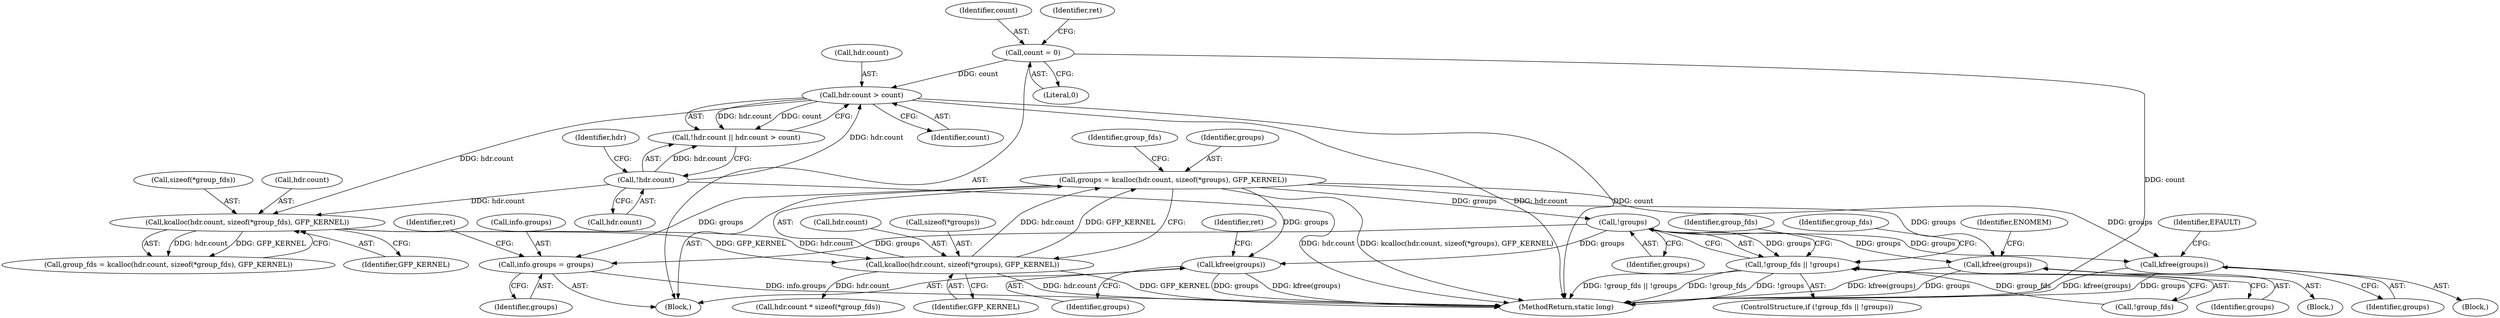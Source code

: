 digraph "0_linux_05692d7005a364add85c6e25a6c4447ce08f913a@API" {
"1001202" [label="(Call,groups = kcalloc(hdr.count, sizeof(*groups), GFP_KERNEL))"];
"1001204" [label="(Call,kcalloc(hdr.count, sizeof(*groups), GFP_KERNEL))"];
"1001194" [label="(Call,kcalloc(hdr.count, sizeof(*group_fds), GFP_KERNEL))"];
"1001184" [label="(Call,hdr.count > count)"];
"1001180" [label="(Call,!hdr.count)"];
"1001111" [label="(Call,count = 0)"];
"1001216" [label="(Call,!groups)"];
"1001213" [label="(Call,!group_fds || !groups)"];
"1001221" [label="(Call,kfree(groups))"];
"1001244" [label="(Call,kfree(groups))"];
"1001324" [label="(Call,info.groups = groups)"];
"1001373" [label="(Call,kfree(groups))"];
"1001216" [label="(Call,!groups)"];
"1001225" [label="(Identifier,ENOMEM)"];
"1001214" [label="(Call,!group_fds)"];
"1001192" [label="(Call,group_fds = kcalloc(hdr.count, sizeof(*group_fds), GFP_KERNEL))"];
"1001180" [label="(Call,!hdr.count)"];
"1001213" [label="(Call,!group_fds || !groups)"];
"1001222" [label="(Identifier,groups)"];
"1001203" [label="(Identifier,groups)"];
"1001201" [label="(Identifier,GFP_KERNEL)"];
"1001184" [label="(Call,hdr.count > count)"];
"1001241" [label="(Block,)"];
"1001215" [label="(Identifier,group_fds)"];
"1001204" [label="(Call,kcalloc(hdr.count, sizeof(*groups), GFP_KERNEL))"];
"1001380" [label="(MethodReturn,static long)"];
"1001194" [label="(Call,kcalloc(hdr.count, sizeof(*group_fds), GFP_KERNEL))"];
"1001328" [label="(Identifier,groups)"];
"1001234" [label="(Call,hdr.count * sizeof(*group_fds))"];
"1001100" [label="(Block,)"];
"1001198" [label="(Call,sizeof(*group_fds))"];
"1001245" [label="(Identifier,groups)"];
"1001220" [label="(Identifier,group_fds)"];
"1001205" [label="(Call,hdr.count)"];
"1001218" [label="(Block,)"];
"1001324" [label="(Call,info.groups = groups)"];
"1001330" [label="(Identifier,ret)"];
"1001188" [label="(Identifier,count)"];
"1001195" [label="(Call,hdr.count)"];
"1001373" [label="(Call,kfree(groups))"];
"1001185" [label="(Call,hdr.count)"];
"1001217" [label="(Identifier,groups)"];
"1001211" [label="(Identifier,GFP_KERNEL)"];
"1001376" [label="(Identifier,ret)"];
"1001202" [label="(Call,groups = kcalloc(hdr.count, sizeof(*groups), GFP_KERNEL))"];
"1001111" [label="(Call,count = 0)"];
"1001228" [label="(Identifier,group_fds)"];
"1001325" [label="(Call,info.groups)"];
"1001208" [label="(Call,sizeof(*groups))"];
"1001248" [label="(Identifier,EFAULT)"];
"1001221" [label="(Call,kfree(groups))"];
"1001244" [label="(Call,kfree(groups))"];
"1001179" [label="(Call,!hdr.count || hdr.count > count)"];
"1001181" [label="(Call,hdr.count)"];
"1001186" [label="(Identifier,hdr)"];
"1001113" [label="(Literal,0)"];
"1001212" [label="(ControlStructure,if (!group_fds || !groups))"];
"1001374" [label="(Identifier,groups)"];
"1001112" [label="(Identifier,count)"];
"1001116" [label="(Identifier,ret)"];
"1001202" -> "1001100"  [label="AST: "];
"1001202" -> "1001204"  [label="CFG: "];
"1001203" -> "1001202"  [label="AST: "];
"1001204" -> "1001202"  [label="AST: "];
"1001215" -> "1001202"  [label="CFG: "];
"1001202" -> "1001380"  [label="DDG: kcalloc(hdr.count, sizeof(*groups), GFP_KERNEL)"];
"1001204" -> "1001202"  [label="DDG: hdr.count"];
"1001204" -> "1001202"  [label="DDG: GFP_KERNEL"];
"1001202" -> "1001216"  [label="DDG: groups"];
"1001202" -> "1001221"  [label="DDG: groups"];
"1001202" -> "1001244"  [label="DDG: groups"];
"1001202" -> "1001324"  [label="DDG: groups"];
"1001202" -> "1001373"  [label="DDG: groups"];
"1001204" -> "1001211"  [label="CFG: "];
"1001205" -> "1001204"  [label="AST: "];
"1001208" -> "1001204"  [label="AST: "];
"1001211" -> "1001204"  [label="AST: "];
"1001204" -> "1001380"  [label="DDG: hdr.count"];
"1001204" -> "1001380"  [label="DDG: GFP_KERNEL"];
"1001194" -> "1001204"  [label="DDG: hdr.count"];
"1001194" -> "1001204"  [label="DDG: GFP_KERNEL"];
"1001204" -> "1001234"  [label="DDG: hdr.count"];
"1001194" -> "1001192"  [label="AST: "];
"1001194" -> "1001201"  [label="CFG: "];
"1001195" -> "1001194"  [label="AST: "];
"1001198" -> "1001194"  [label="AST: "];
"1001201" -> "1001194"  [label="AST: "];
"1001192" -> "1001194"  [label="CFG: "];
"1001194" -> "1001192"  [label="DDG: hdr.count"];
"1001194" -> "1001192"  [label="DDG: GFP_KERNEL"];
"1001184" -> "1001194"  [label="DDG: hdr.count"];
"1001180" -> "1001194"  [label="DDG: hdr.count"];
"1001184" -> "1001179"  [label="AST: "];
"1001184" -> "1001188"  [label="CFG: "];
"1001185" -> "1001184"  [label="AST: "];
"1001188" -> "1001184"  [label="AST: "];
"1001179" -> "1001184"  [label="CFG: "];
"1001184" -> "1001380"  [label="DDG: count"];
"1001184" -> "1001380"  [label="DDG: hdr.count"];
"1001184" -> "1001179"  [label="DDG: hdr.count"];
"1001184" -> "1001179"  [label="DDG: count"];
"1001180" -> "1001184"  [label="DDG: hdr.count"];
"1001111" -> "1001184"  [label="DDG: count"];
"1001180" -> "1001179"  [label="AST: "];
"1001180" -> "1001181"  [label="CFG: "];
"1001181" -> "1001180"  [label="AST: "];
"1001186" -> "1001180"  [label="CFG: "];
"1001179" -> "1001180"  [label="CFG: "];
"1001180" -> "1001380"  [label="DDG: hdr.count"];
"1001180" -> "1001179"  [label="DDG: hdr.count"];
"1001111" -> "1001100"  [label="AST: "];
"1001111" -> "1001113"  [label="CFG: "];
"1001112" -> "1001111"  [label="AST: "];
"1001113" -> "1001111"  [label="AST: "];
"1001116" -> "1001111"  [label="CFG: "];
"1001111" -> "1001380"  [label="DDG: count"];
"1001216" -> "1001213"  [label="AST: "];
"1001216" -> "1001217"  [label="CFG: "];
"1001217" -> "1001216"  [label="AST: "];
"1001213" -> "1001216"  [label="CFG: "];
"1001216" -> "1001213"  [label="DDG: groups"];
"1001216" -> "1001221"  [label="DDG: groups"];
"1001216" -> "1001244"  [label="DDG: groups"];
"1001216" -> "1001324"  [label="DDG: groups"];
"1001216" -> "1001373"  [label="DDG: groups"];
"1001213" -> "1001212"  [label="AST: "];
"1001213" -> "1001214"  [label="CFG: "];
"1001214" -> "1001213"  [label="AST: "];
"1001220" -> "1001213"  [label="CFG: "];
"1001228" -> "1001213"  [label="CFG: "];
"1001213" -> "1001380"  [label="DDG: !group_fds || !groups"];
"1001213" -> "1001380"  [label="DDG: !group_fds"];
"1001213" -> "1001380"  [label="DDG: !groups"];
"1001214" -> "1001213"  [label="DDG: group_fds"];
"1001221" -> "1001218"  [label="AST: "];
"1001221" -> "1001222"  [label="CFG: "];
"1001222" -> "1001221"  [label="AST: "];
"1001225" -> "1001221"  [label="CFG: "];
"1001221" -> "1001380"  [label="DDG: kfree(groups)"];
"1001221" -> "1001380"  [label="DDG: groups"];
"1001244" -> "1001241"  [label="AST: "];
"1001244" -> "1001245"  [label="CFG: "];
"1001245" -> "1001244"  [label="AST: "];
"1001248" -> "1001244"  [label="CFG: "];
"1001244" -> "1001380"  [label="DDG: kfree(groups)"];
"1001244" -> "1001380"  [label="DDG: groups"];
"1001324" -> "1001100"  [label="AST: "];
"1001324" -> "1001328"  [label="CFG: "];
"1001325" -> "1001324"  [label="AST: "];
"1001328" -> "1001324"  [label="AST: "];
"1001330" -> "1001324"  [label="CFG: "];
"1001324" -> "1001380"  [label="DDG: info.groups"];
"1001373" -> "1001100"  [label="AST: "];
"1001373" -> "1001374"  [label="CFG: "];
"1001374" -> "1001373"  [label="AST: "];
"1001376" -> "1001373"  [label="CFG: "];
"1001373" -> "1001380"  [label="DDG: kfree(groups)"];
"1001373" -> "1001380"  [label="DDG: groups"];
}
